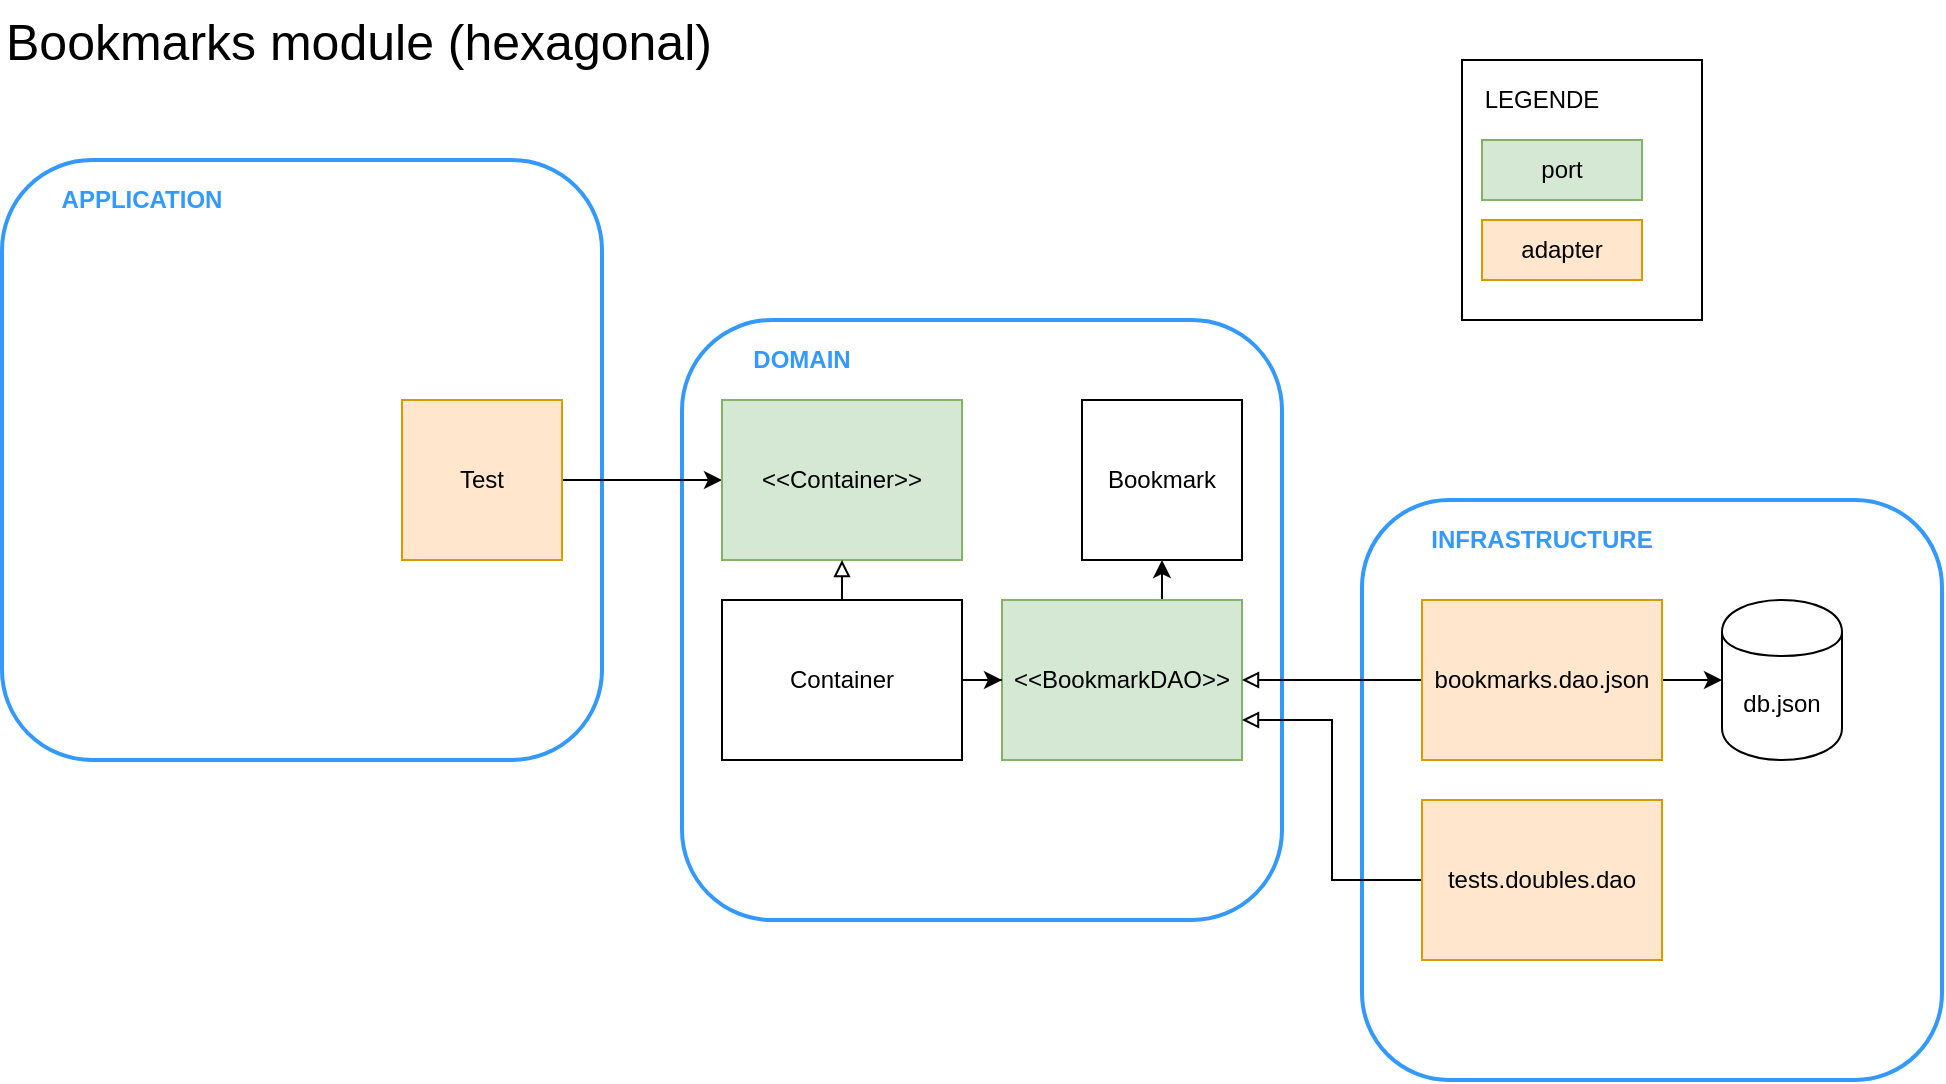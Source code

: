 <mxfile version="13.0.3" type="device"><diagram id="3nihEmKLybHZ43jbFMOy" name="Page-1"><mxGraphModel dx="1933" dy="1919" grid="1" gridSize="10" guides="1" tooltips="1" connect="1" arrows="1" fold="1" page="1" pageScale="1" pageWidth="827" pageHeight="1169" math="0" shadow="0"><root><mxCell id="0"/><mxCell id="1" parent="0"/><mxCell id="yVy4Ld3uRo5Z_Qnl8RiP-2" value="" style="rounded=0;whiteSpace=wrap;html=1;shadow=0;glass=0;comic=0;strokeColor=#000000;" vertex="1" parent="1"><mxGeometry x="550" y="-90" width="120" height="130" as="geometry"/></mxCell><mxCell id="SciFWf9agJgWIlXPJ5Zm-22" value="" style="whiteSpace=wrap;html=1;aspect=fixed;align=center;rounded=1;shadow=0;glass=0;strokeColor=#3399FF;strokeWidth=2;fontColor=#3399FF;" parent="1" vertex="1"><mxGeometry x="-180" y="-40" width="300" height="300" as="geometry"/></mxCell><mxCell id="SciFWf9agJgWIlXPJ5Zm-10" value="" style="whiteSpace=wrap;html=1;rounded=1;strokeWidth=2;strokeColor=#3399FF;" parent="1" vertex="1"><mxGeometry x="500" y="130" width="290" height="290" as="geometry"/></mxCell><mxCell id="SciFWf9agJgWIlXPJ5Zm-8" value="" style="whiteSpace=wrap;html=1;aspect=fixed;align=center;rounded=1;strokeWidth=2;strokeColor=#3399FF;" parent="1" vertex="1"><mxGeometry x="160" y="40" width="300" height="300" as="geometry"/></mxCell><mxCell id="SciFWf9agJgWIlXPJ5Zm-12" style="edgeStyle=orthogonalEdgeStyle;rounded=0;orthogonalLoop=1;jettySize=auto;html=1;exitX=0.5;exitY=0;exitDx=0;exitDy=0;entryX=0.5;entryY=1;entryDx=0;entryDy=0;" parent="1" source="SciFWf9agJgWIlXPJ5Zm-1" target="SciFWf9agJgWIlXPJ5Zm-9" edge="1"><mxGeometry relative="1" as="geometry"/></mxCell><mxCell id="SciFWf9agJgWIlXPJ5Zm-1" value="&amp;lt;&amp;lt;BookmarkDAO&amp;gt;&amp;gt;" style="whiteSpace=wrap;html=1;fillColor=#d5e8d4;strokeColor=#82b366;" parent="1" vertex="1"><mxGeometry x="320" y="180" width="120" height="80" as="geometry"/></mxCell><mxCell id="SciFWf9agJgWIlXPJ5Zm-4" value="" style="edgeStyle=orthogonalEdgeStyle;rounded=0;orthogonalLoop=1;jettySize=auto;html=1;" parent="1" source="SciFWf9agJgWIlXPJ5Zm-2" target="SciFWf9agJgWIlXPJ5Zm-3" edge="1"><mxGeometry relative="1" as="geometry"/></mxCell><mxCell id="SciFWf9agJgWIlXPJ5Zm-13" style="edgeStyle=orthogonalEdgeStyle;rounded=0;orthogonalLoop=1;jettySize=auto;html=1;exitX=0;exitY=0.5;exitDx=0;exitDy=0;entryX=1;entryY=0.5;entryDx=0;entryDy=0;endArrow=block;endFill=0;" parent="1" source="SciFWf9agJgWIlXPJ5Zm-2" target="SciFWf9agJgWIlXPJ5Zm-1" edge="1"><mxGeometry relative="1" as="geometry"/></mxCell><mxCell id="SciFWf9agJgWIlXPJ5Zm-2" value="bookmarks.dao.json" style="whiteSpace=wrap;html=1;fillColor=#ffe6cc;strokeColor=#d79b00;" parent="1" vertex="1"><mxGeometry x="530" y="180" width="120" height="80" as="geometry"/></mxCell><mxCell id="SciFWf9agJgWIlXPJ5Zm-3" value="db.json" style="shape=cylinder;whiteSpace=wrap;html=1;boundedLbl=1;backgroundOutline=1;" parent="1" vertex="1"><mxGeometry x="680" y="180" width="60" height="80" as="geometry"/></mxCell><mxCell id="yVy4Ld3uRo5Z_Qnl8RiP-4" style="edgeStyle=orthogonalEdgeStyle;rounded=0;orthogonalLoop=1;jettySize=auto;html=1;entryX=0;entryY=0.5;entryDx=0;entryDy=0;fontSize=25;fontColor=#3399FF;" edge="1" parent="1" source="SciFWf9agJgWIlXPJ5Zm-6" target="SciFWf9agJgWIlXPJ5Zm-24"><mxGeometry relative="1" as="geometry"/></mxCell><mxCell id="SciFWf9agJgWIlXPJ5Zm-6" value="Test" style="whiteSpace=wrap;html=1;aspect=fixed;fillColor=#ffe6cc;strokeColor=#d79b00;" parent="1" vertex="1"><mxGeometry x="20" y="80" width="80" height="80" as="geometry"/></mxCell><mxCell id="SciFWf9agJgWIlXPJ5Zm-9" value="Bookmark" style="whiteSpace=wrap;html=1;aspect=fixed;" parent="1" vertex="1"><mxGeometry x="360" y="80" width="80" height="80" as="geometry"/></mxCell><mxCell id="SciFWf9agJgWIlXPJ5Zm-14" value="DOMAIN" style="text;html=1;strokeColor=none;fillColor=none;align=center;verticalAlign=middle;whiteSpace=wrap;rounded=0;fontStyle=1;fontColor=#3399FF;" parent="1" vertex="1"><mxGeometry x="180" y="50" width="80" height="20" as="geometry"/></mxCell><mxCell id="SciFWf9agJgWIlXPJ5Zm-15" value="INFRASTRUCTURE" style="text;html=1;strokeColor=none;fillColor=none;align=center;verticalAlign=middle;whiteSpace=wrap;rounded=0;fontStyle=1;fontColor=#3399FF;" parent="1" vertex="1"><mxGeometry x="550" y="140" width="80" height="20" as="geometry"/></mxCell><mxCell id="SciFWf9agJgWIlXPJ5Zm-21" value="" style="edgeStyle=orthogonalEdgeStyle;rounded=0;orthogonalLoop=1;jettySize=auto;html=1;endArrow=block;endFill=0;entryX=1;entryY=0.75;entryDx=0;entryDy=0;" parent="1" source="SciFWf9agJgWIlXPJ5Zm-16" target="SciFWf9agJgWIlXPJ5Zm-1" edge="1"><mxGeometry relative="1" as="geometry"/></mxCell><mxCell id="SciFWf9agJgWIlXPJ5Zm-16" value="tests.doubles.dao" style="whiteSpace=wrap;html=1;fillColor=#ffe6cc;strokeColor=#d79b00;" parent="1" vertex="1"><mxGeometry x="530" y="280" width="120" height="80" as="geometry"/></mxCell><mxCell id="SciFWf9agJgWIlXPJ5Zm-23" value="APPLICATION" style="text;html=1;strokeColor=none;fillColor=none;align=center;verticalAlign=middle;whiteSpace=wrap;rounded=0;fontStyle=1;fontColor=#3399FF;" parent="1" vertex="1"><mxGeometry x="-150" y="-30" width="80" height="20" as="geometry"/></mxCell><mxCell id="SciFWf9agJgWIlXPJ5Zm-24" value="&amp;lt;&amp;lt;Container&amp;gt;&amp;gt;" style="whiteSpace=wrap;html=1;fillColor=#d5e8d4;strokeColor=#82b366;" parent="1" vertex="1"><mxGeometry x="180" y="80" width="120" height="80" as="geometry"/></mxCell><mxCell id="SciFWf9agJgWIlXPJ5Zm-26" value="" style="edgeStyle=orthogonalEdgeStyle;rounded=0;orthogonalLoop=1;jettySize=auto;html=1;endArrow=classic;endFill=1;" parent="1" source="SciFWf9agJgWIlXPJ5Zm-25" target="SciFWf9agJgWIlXPJ5Zm-1" edge="1"><mxGeometry relative="1" as="geometry"/></mxCell><mxCell id="SciFWf9agJgWIlXPJ5Zm-27" style="edgeStyle=orthogonalEdgeStyle;rounded=0;orthogonalLoop=1;jettySize=auto;html=1;exitX=0.5;exitY=0;exitDx=0;exitDy=0;entryX=0.5;entryY=1;entryDx=0;entryDy=0;endArrow=block;endFill=0;" parent="1" source="SciFWf9agJgWIlXPJ5Zm-25" target="SciFWf9agJgWIlXPJ5Zm-24" edge="1"><mxGeometry relative="1" as="geometry"/></mxCell><mxCell id="SciFWf9agJgWIlXPJ5Zm-25" value="Container" style="whiteSpace=wrap;html=1;" parent="1" vertex="1"><mxGeometry x="180" y="180" width="120" height="80" as="geometry"/></mxCell><mxCell id="SciFWf9agJgWIlXPJ5Zm-28" value="port" style="whiteSpace=wrap;html=1;fillColor=#d5e8d4;strokeColor=#82b366;" parent="1" vertex="1"><mxGeometry x="560" y="-50" width="80" height="30" as="geometry"/></mxCell><mxCell id="SciFWf9agJgWIlXPJ5Zm-29" value="adapter" style="whiteSpace=wrap;html=1;fillColor=#ffe6cc;strokeColor=#d79b00;" parent="1" vertex="1"><mxGeometry x="560" y="-10" width="80" height="30" as="geometry"/></mxCell><mxCell id="yVy4Ld3uRo5Z_Qnl8RiP-1" value="LEGENDE" style="text;html=1;strokeColor=none;fillColor=none;align=center;verticalAlign=middle;whiteSpace=wrap;rounded=0;fontStyle=0" vertex="1" parent="1"><mxGeometry x="550" y="-80" width="80" height="20" as="geometry"/></mxCell><mxCell id="yVy4Ld3uRo5Z_Qnl8RiP-3" value="Bookmarks module (hexagonal)" style="text;strokeColor=none;fillColor=none;align=left;verticalAlign=middle;rounded=0;shadow=0;glass=0;comic=0;fontSize=25;fontStyle=0;whiteSpace=wrap;html=1;fontColor=#000000;" vertex="1" parent="1"><mxGeometry x="-180" y="-120" width="490" height="40" as="geometry"/></mxCell></root></mxGraphModel></diagram></mxfile>